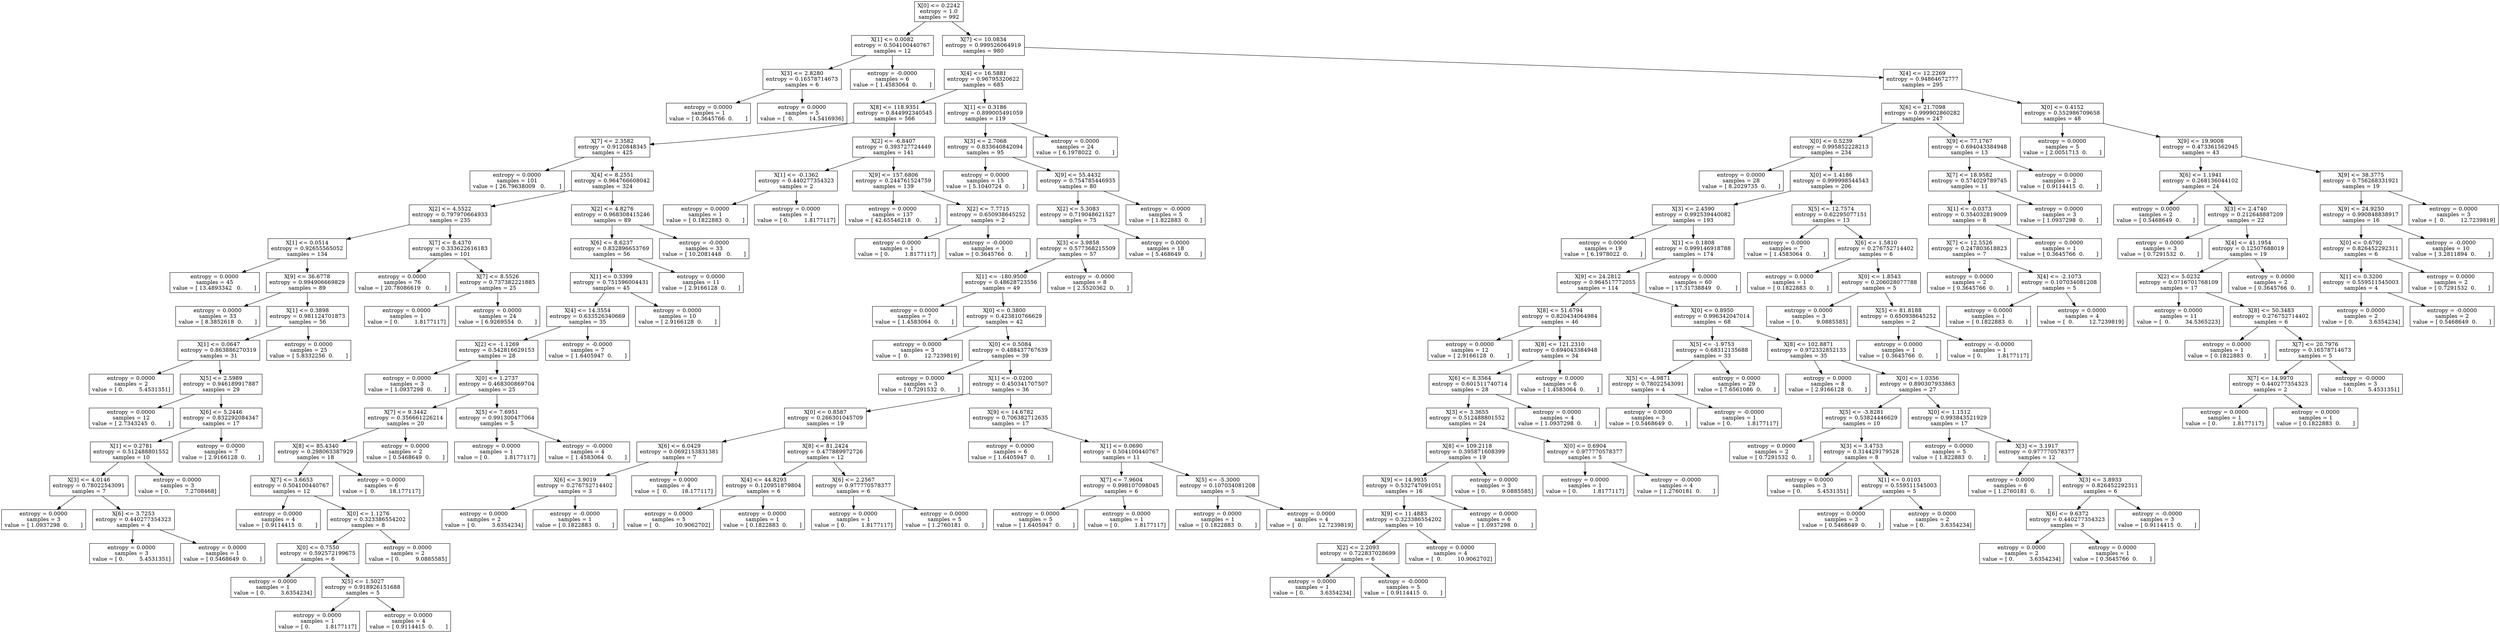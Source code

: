 digraph Tree {
0 [label="X[0] <= 0.2242\nentropy = 1.0\nsamples = 992", shape="box"] ;
1 [label="X[1] <= 0.0082\nentropy = 0.504100440767\nsamples = 12", shape="box"] ;
0 -> 1 ;
2 [label="X[3] <= 2.8280\nentropy = 0.16578714673\nsamples = 6", shape="box"] ;
1 -> 2 ;
3 [label="entropy = 0.0000\nsamples = 1\nvalue = [ 0.3645766  0.       ]", shape="box"] ;
2 -> 3 ;
4 [label="entropy = 0.0000\nsamples = 5\nvalue = [  0.         14.5416936]", shape="box"] ;
2 -> 4 ;
5 [label="entropy = -0.0000\nsamples = 6\nvalue = [ 1.4583064  0.       ]", shape="box"] ;
1 -> 5 ;
6 [label="X[7] <= 10.0834\nentropy = 0.999526064919\nsamples = 980", shape="box"] ;
0 -> 6 ;
7 [label="X[4] <= 16.5881\nentropy = 0.96795320622\nsamples = 685", shape="box"] ;
6 -> 7 ;
8 [label="X[8] <= 118.9351\nentropy = 0.844992340545\nsamples = 566", shape="box"] ;
7 -> 8 ;
9 [label="X[7] <= 2.3582\nentropy = 0.9120848345\nsamples = 425", shape="box"] ;
8 -> 9 ;
10 [label="entropy = 0.0000\nsamples = 101\nvalue = [ 26.79638009   0.        ]", shape="box"] ;
9 -> 10 ;
11 [label="X[4] <= 8.2551\nentropy = 0.964766608042\nsamples = 324", shape="box"] ;
9 -> 11 ;
12 [label="X[2] <= 4.5522\nentropy = 0.797970664933\nsamples = 235", shape="box"] ;
11 -> 12 ;
13 [label="X[1] <= 0.0514\nentropy = 0.92655565052\nsamples = 134", shape="box"] ;
12 -> 13 ;
14 [label="entropy = 0.0000\nsamples = 45\nvalue = [ 13.4893342   0.       ]", shape="box"] ;
13 -> 14 ;
15 [label="X[9] <= 36.6778\nentropy = 0.994906669829\nsamples = 89", shape="box"] ;
13 -> 15 ;
16 [label="entropy = 0.0000\nsamples = 33\nvalue = [ 8.3852618  0.       ]", shape="box"] ;
15 -> 16 ;
17 [label="X[1] <= 0.3898\nentropy = 0.981124701873\nsamples = 56", shape="box"] ;
15 -> 17 ;
18 [label="X[1] <= 0.0647\nentropy = 0.863886270319\nsamples = 31", shape="box"] ;
17 -> 18 ;
19 [label="entropy = 0.0000\nsamples = 2\nvalue = [ 0.         5.4531351]", shape="box"] ;
18 -> 19 ;
20 [label="X[5] <= 2.5989\nentropy = 0.946189917887\nsamples = 29", shape="box"] ;
18 -> 20 ;
21 [label="entropy = 0.0000\nsamples = 12\nvalue = [ 2.7343245  0.       ]", shape="box"] ;
20 -> 21 ;
22 [label="X[6] <= 5.2446\nentropy = 0.832292084347\nsamples = 17", shape="box"] ;
20 -> 22 ;
23 [label="X[1] <= 0.2781\nentropy = 0.512488801552\nsamples = 10", shape="box"] ;
22 -> 23 ;
24 [label="X[3] <= 4.0146\nentropy = 0.78022543091\nsamples = 7", shape="box"] ;
23 -> 24 ;
25 [label="entropy = 0.0000\nsamples = 3\nvalue = [ 1.0937298  0.       ]", shape="box"] ;
24 -> 25 ;
26 [label="X[6] <= 3.7253\nentropy = 0.440277354323\nsamples = 4", shape="box"] ;
24 -> 26 ;
27 [label="entropy = 0.0000\nsamples = 3\nvalue = [ 0.         5.4531351]", shape="box"] ;
26 -> 27 ;
28 [label="entropy = 0.0000\nsamples = 1\nvalue = [ 0.5468649  0.       ]", shape="box"] ;
26 -> 28 ;
29 [label="entropy = 0.0000\nsamples = 3\nvalue = [ 0.         7.2708468]", shape="box"] ;
23 -> 29 ;
30 [label="entropy = 0.0000\nsamples = 7\nvalue = [ 2.9166128  0.       ]", shape="box"] ;
22 -> 30 ;
31 [label="entropy = 0.0000\nsamples = 25\nvalue = [ 5.8332256  0.       ]", shape="box"] ;
17 -> 31 ;
32 [label="X[7] <= 8.4370\nentropy = 0.333622616183\nsamples = 101", shape="box"] ;
12 -> 32 ;
33 [label="entropy = 0.0000\nsamples = 76\nvalue = [ 20.78086619   0.        ]", shape="box"] ;
32 -> 33 ;
34 [label="X[7] <= 8.5526\nentropy = 0.737382221885\nsamples = 25", shape="box"] ;
32 -> 34 ;
35 [label="entropy = 0.0000\nsamples = 1\nvalue = [ 0.         1.8177117]", shape="box"] ;
34 -> 35 ;
36 [label="entropy = 0.0000\nsamples = 24\nvalue = [ 6.9269554  0.       ]", shape="box"] ;
34 -> 36 ;
37 [label="X[2] <= 4.8276\nentropy = 0.968308415246\nsamples = 89", shape="box"] ;
11 -> 37 ;
38 [label="X[6] <= 8.6237\nentropy = 0.832896653769\nsamples = 56", shape="box"] ;
37 -> 38 ;
39 [label="X[1] <= 0.3399\nentropy = 0.751596004431\nsamples = 45", shape="box"] ;
38 -> 39 ;
40 [label="X[4] <= 14.3554\nentropy = 0.633526340669\nsamples = 35", shape="box"] ;
39 -> 40 ;
41 [label="X[2] <= -1.1269\nentropy = 0.542816629153\nsamples = 28", shape="box"] ;
40 -> 41 ;
42 [label="entropy = 0.0000\nsamples = 3\nvalue = [ 1.0937298  0.       ]", shape="box"] ;
41 -> 42 ;
43 [label="X[0] <= 1.2737\nentropy = 0.468300869704\nsamples = 25", shape="box"] ;
41 -> 43 ;
44 [label="X[7] <= 9.3442\nentropy = 0.356661226214\nsamples = 20", shape="box"] ;
43 -> 44 ;
45 [label="X[8] <= 85.4340\nentropy = 0.298063387929\nsamples = 18", shape="box"] ;
44 -> 45 ;
46 [label="X[7] <= 3.6653\nentropy = 0.504100440767\nsamples = 12", shape="box"] ;
45 -> 46 ;
47 [label="entropy = 0.0000\nsamples = 4\nvalue = [ 0.9114415  0.       ]", shape="box"] ;
46 -> 47 ;
48 [label="X[0] <= 1.1276\nentropy = 0.323386554202\nsamples = 8", shape="box"] ;
46 -> 48 ;
49 [label="X[0] <= 0.7550\nentropy = 0.592572199675\nsamples = 6", shape="box"] ;
48 -> 49 ;
50 [label="entropy = 0.0000\nsamples = 1\nvalue = [ 0.         3.6354234]", shape="box"] ;
49 -> 50 ;
51 [label="X[5] <= 1.5027\nentropy = 0.918926151688\nsamples = 5", shape="box"] ;
49 -> 51 ;
52 [label="entropy = 0.0000\nsamples = 1\nvalue = [ 0.         1.8177117]", shape="box"] ;
51 -> 52 ;
53 [label="entropy = 0.0000\nsamples = 4\nvalue = [ 0.9114415  0.       ]", shape="box"] ;
51 -> 53 ;
54 [label="entropy = 0.0000\nsamples = 2\nvalue = [ 0.         9.0885585]", shape="box"] ;
48 -> 54 ;
55 [label="entropy = 0.0000\nsamples = 6\nvalue = [  0.        18.177117]", shape="box"] ;
45 -> 55 ;
56 [label="entropy = 0.0000\nsamples = 2\nvalue = [ 0.5468649  0.       ]", shape="box"] ;
44 -> 56 ;
57 [label="X[5] <= 7.6951\nentropy = 0.991300477064\nsamples = 5", shape="box"] ;
43 -> 57 ;
58 [label="entropy = 0.0000\nsamples = 1\nvalue = [ 0.         1.8177117]", shape="box"] ;
57 -> 58 ;
59 [label="entropy = -0.0000\nsamples = 4\nvalue = [ 1.4583064  0.       ]", shape="box"] ;
57 -> 59 ;
60 [label="entropy = -0.0000\nsamples = 7\nvalue = [ 1.6405947  0.       ]", shape="box"] ;
40 -> 60 ;
61 [label="entropy = 0.0000\nsamples = 10\nvalue = [ 2.9166128  0.       ]", shape="box"] ;
39 -> 61 ;
62 [label="entropy = 0.0000\nsamples = 11\nvalue = [ 2.9166128  0.       ]", shape="box"] ;
38 -> 62 ;
63 [label="entropy = -0.0000\nsamples = 33\nvalue = [ 10.2081448   0.       ]", shape="box"] ;
37 -> 63 ;
64 [label="X[2] <= -6.8407\nentropy = 0.393727724449\nsamples = 141", shape="box"] ;
8 -> 64 ;
65 [label="X[1] <= -0.1362\nentropy = 0.440277354323\nsamples = 2", shape="box"] ;
64 -> 65 ;
66 [label="entropy = 0.0000\nsamples = 1\nvalue = [ 0.1822883  0.       ]", shape="box"] ;
65 -> 66 ;
67 [label="entropy = 0.0000\nsamples = 1\nvalue = [ 0.         1.8177117]", shape="box"] ;
65 -> 67 ;
68 [label="X[9] <= 157.6806\nentropy = 0.244761524759\nsamples = 139", shape="box"] ;
64 -> 68 ;
69 [label="entropy = 0.0000\nsamples = 137\nvalue = [ 42.65546218   0.        ]", shape="box"] ;
68 -> 69 ;
70 [label="X[2] <= 7.7715\nentropy = 0.650938645252\nsamples = 2", shape="box"] ;
68 -> 70 ;
71 [label="entropy = 0.0000\nsamples = 1\nvalue = [ 0.         1.8177117]", shape="box"] ;
70 -> 71 ;
72 [label="entropy = -0.0000\nsamples = 1\nvalue = [ 0.3645766  0.       ]", shape="box"] ;
70 -> 72 ;
73 [label="X[1] <= 0.3186\nentropy = 0.899005491059\nsamples = 119", shape="box"] ;
7 -> 73 ;
74 [label="X[3] <= 2.7068\nentropy = 0.833640842094\nsamples = 95", shape="box"] ;
73 -> 74 ;
75 [label="entropy = 0.0000\nsamples = 15\nvalue = [ 5.1040724  0.       ]", shape="box"] ;
74 -> 75 ;
76 [label="X[9] <= 55.4432\nentropy = 0.754785446935\nsamples = 80", shape="box"] ;
74 -> 76 ;
77 [label="X[2] <= 5.3083\nentropy = 0.719048621527\nsamples = 75", shape="box"] ;
76 -> 77 ;
78 [label="X[3] <= 3.9858\nentropy = 0.577368215509\nsamples = 57", shape="box"] ;
77 -> 78 ;
79 [label="X[1] <= -180.9500\nentropy = 0.48628723556\nsamples = 49", shape="box"] ;
78 -> 79 ;
80 [label="entropy = 0.0000\nsamples = 7\nvalue = [ 1.4583064  0.       ]", shape="box"] ;
79 -> 80 ;
81 [label="X[0] <= 0.3800\nentropy = 0.423810766629\nsamples = 42", shape="box"] ;
79 -> 81 ;
82 [label="entropy = 0.0000\nsamples = 3\nvalue = [  0.         12.7239819]", shape="box"] ;
81 -> 82 ;
83 [label="X[0] <= 0.5084\nentropy = 0.488437767639\nsamples = 39", shape="box"] ;
81 -> 83 ;
84 [label="entropy = 0.0000\nsamples = 3\nvalue = [ 0.7291532  0.       ]", shape="box"] ;
83 -> 84 ;
85 [label="X[1] <= -0.0200\nentropy = 0.450341707507\nsamples = 36", shape="box"] ;
83 -> 85 ;
86 [label="X[0] <= 0.8587\nentropy = 0.266301045709\nsamples = 19", shape="box"] ;
85 -> 86 ;
87 [label="X[6] <= 6.0429\nentropy = 0.0692153831381\nsamples = 7", shape="box"] ;
86 -> 87 ;
88 [label="X[6] <= 3.9019\nentropy = 0.276752714402\nsamples = 3", shape="box"] ;
87 -> 88 ;
89 [label="entropy = 0.0000\nsamples = 2\nvalue = [ 0.         3.6354234]", shape="box"] ;
88 -> 89 ;
90 [label="entropy = -0.0000\nsamples = 1\nvalue = [ 0.1822883  0.       ]", shape="box"] ;
88 -> 90 ;
91 [label="entropy = 0.0000\nsamples = 4\nvalue = [  0.        18.177117]", shape="box"] ;
87 -> 91 ;
92 [label="X[8] <= 81.2424\nentropy = 0.477889972726\nsamples = 12", shape="box"] ;
86 -> 92 ;
93 [label="X[4] <= 44.8293\nentropy = 0.120951879804\nsamples = 6", shape="box"] ;
92 -> 93 ;
94 [label="entropy = 0.0000\nsamples = 5\nvalue = [  0.         10.9062702]", shape="box"] ;
93 -> 94 ;
95 [label="entropy = 0.0000\nsamples = 1\nvalue = [ 0.1822883  0.       ]", shape="box"] ;
93 -> 95 ;
96 [label="X[6] <= 2.2567\nentropy = 0.977770578377\nsamples = 6", shape="box"] ;
92 -> 96 ;
97 [label="entropy = 0.0000\nsamples = 1\nvalue = [ 0.         1.8177117]", shape="box"] ;
96 -> 97 ;
98 [label="entropy = 0.0000\nsamples = 5\nvalue = [ 1.2760181  0.       ]", shape="box"] ;
96 -> 98 ;
99 [label="X[9] <= 14.6782\nentropy = 0.706382712635\nsamples = 17", shape="box"] ;
85 -> 99 ;
100 [label="entropy = 0.0000\nsamples = 6\nvalue = [ 1.6405947  0.       ]", shape="box"] ;
99 -> 100 ;
101 [label="X[1] <= 0.0690\nentropy = 0.504100440767\nsamples = 11", shape="box"] ;
99 -> 101 ;
102 [label="X[7] <= 7.9604\nentropy = 0.998107098045\nsamples = 6", shape="box"] ;
101 -> 102 ;
103 [label="entropy = 0.0000\nsamples = 5\nvalue = [ 1.6405947  0.       ]", shape="box"] ;
102 -> 103 ;
104 [label="entropy = 0.0000\nsamples = 1\nvalue = [ 0.         1.8177117]", shape="box"] ;
102 -> 104 ;
105 [label="X[5] <= -5.3000\nentropy = 0.107034081208\nsamples = 5", shape="box"] ;
101 -> 105 ;
106 [label="entropy = 0.0000\nsamples = 1\nvalue = [ 0.1822883  0.       ]", shape="box"] ;
105 -> 106 ;
107 [label="entropy = 0.0000\nsamples = 4\nvalue = [  0.         12.7239819]", shape="box"] ;
105 -> 107 ;
108 [label="entropy = -0.0000\nsamples = 8\nvalue = [ 2.5520362  0.       ]", shape="box"] ;
78 -> 108 ;
109 [label="entropy = 0.0000\nsamples = 18\nvalue = [ 5.468649  0.      ]", shape="box"] ;
77 -> 109 ;
110 [label="entropy = -0.0000\nsamples = 5\nvalue = [ 1.822883  0.      ]", shape="box"] ;
76 -> 110 ;
111 [label="entropy = 0.0000\nsamples = 24\nvalue = [ 6.1978022  0.       ]", shape="box"] ;
73 -> 111 ;
112 [label="X[4] <= 12.2269\nentropy = 0.94864672777\nsamples = 295", shape="box"] ;
6 -> 112 ;
113 [label="X[6] <= 21.7098\nentropy = 0.999902860282\nsamples = 247", shape="box"] ;
112 -> 113 ;
114 [label="X[0] <= 0.5239\nentropy = 0.995852228213\nsamples = 234", shape="box"] ;
113 -> 114 ;
115 [label="entropy = 0.0000\nsamples = 28\nvalue = [ 8.2029735  0.       ]", shape="box"] ;
114 -> 115 ;
116 [label="X[0] <= 1.4186\nentropy = 0.999998544543\nsamples = 206", shape="box"] ;
114 -> 116 ;
117 [label="X[3] <= 2.4590\nentropy = 0.992539440082\nsamples = 193", shape="box"] ;
116 -> 117 ;
118 [label="entropy = 0.0000\nsamples = 19\nvalue = [ 6.1978022  0.       ]", shape="box"] ;
117 -> 118 ;
119 [label="X[1] <= 0.1808\nentropy = 0.999146918788\nsamples = 174", shape="box"] ;
117 -> 119 ;
120 [label="X[9] <= 24.2812\nentropy = 0.964517772055\nsamples = 114", shape="box"] ;
119 -> 120 ;
121 [label="X[8] <= 51.6794\nentropy = 0.820434064984\nsamples = 46", shape="box"] ;
120 -> 121 ;
122 [label="entropy = 0.0000\nsamples = 12\nvalue = [ 2.9166128  0.       ]", shape="box"] ;
121 -> 122 ;
123 [label="X[8] <= 121.2310\nentropy = 0.694043384948\nsamples = 34", shape="box"] ;
121 -> 123 ;
124 [label="X[6] <= 8.3564\nentropy = 0.601511740714\nsamples = 28", shape="box"] ;
123 -> 124 ;
125 [label="X[3] <= 3.3655\nentropy = 0.512488801552\nsamples = 24", shape="box"] ;
124 -> 125 ;
126 [label="X[8] <= 109.2118\nentropy = 0.395871608399\nsamples = 19", shape="box"] ;
125 -> 126 ;
127 [label="X[9] <= 14.9935\nentropy = 0.532747091051\nsamples = 16", shape="box"] ;
126 -> 127 ;
128 [label="X[9] <= 11.4883\nentropy = 0.323386554202\nsamples = 10", shape="box"] ;
127 -> 128 ;
129 [label="X[2] <= 2.2093\nentropy = 0.722837028699\nsamples = 6", shape="box"] ;
128 -> 129 ;
130 [label="entropy = 0.0000\nsamples = 1\nvalue = [ 0.         3.6354234]", shape="box"] ;
129 -> 130 ;
131 [label="entropy = -0.0000\nsamples = 5\nvalue = [ 0.9114415  0.       ]", shape="box"] ;
129 -> 131 ;
132 [label="entropy = 0.0000\nsamples = 4\nvalue = [  0.         10.9062702]", shape="box"] ;
128 -> 132 ;
133 [label="entropy = 0.0000\nsamples = 6\nvalue = [ 1.0937298  0.       ]", shape="box"] ;
127 -> 133 ;
134 [label="entropy = 0.0000\nsamples = 3\nvalue = [ 0.         9.0885585]", shape="box"] ;
126 -> 134 ;
135 [label="X[0] <= 0.6904\nentropy = 0.977770578377\nsamples = 5", shape="box"] ;
125 -> 135 ;
136 [label="entropy = 0.0000\nsamples = 1\nvalue = [ 0.         1.8177117]", shape="box"] ;
135 -> 136 ;
137 [label="entropy = -0.0000\nsamples = 4\nvalue = [ 1.2760181  0.       ]", shape="box"] ;
135 -> 137 ;
138 [label="entropy = 0.0000\nsamples = 4\nvalue = [ 1.0937298  0.       ]", shape="box"] ;
124 -> 138 ;
139 [label="entropy = 0.0000\nsamples = 6\nvalue = [ 1.4583064  0.       ]", shape="box"] ;
123 -> 139 ;
140 [label="X[0] <= 0.8950\nentropy = 0.996342047014\nsamples = 68", shape="box"] ;
120 -> 140 ;
141 [label="X[5] <= -1.9753\nentropy = 0.68312135688\nsamples = 33", shape="box"] ;
140 -> 141 ;
142 [label="X[5] <= -4.9871\nentropy = 0.78022543091\nsamples = 4", shape="box"] ;
141 -> 142 ;
143 [label="entropy = 0.0000\nsamples = 3\nvalue = [ 0.5468649  0.       ]", shape="box"] ;
142 -> 143 ;
144 [label="entropy = -0.0000\nsamples = 1\nvalue = [ 0.         1.8177117]", shape="box"] ;
142 -> 144 ;
145 [label="entropy = 0.0000\nsamples = 29\nvalue = [ 7.6561086  0.       ]", shape="box"] ;
141 -> 145 ;
146 [label="X[8] <= 102.8871\nentropy = 0.972332852133\nsamples = 35", shape="box"] ;
140 -> 146 ;
147 [label="entropy = 0.0000\nsamples = 8\nvalue = [ 2.9166128  0.       ]", shape="box"] ;
146 -> 147 ;
148 [label="X[0] <= 1.0356\nentropy = 0.890307933863\nsamples = 27", shape="box"] ;
146 -> 148 ;
149 [label="X[5] <= -3.8281\nentropy = 0.53824446629\nsamples = 10", shape="box"] ;
148 -> 149 ;
150 [label="entropy = 0.0000\nsamples = 2\nvalue = [ 0.7291532  0.       ]", shape="box"] ;
149 -> 150 ;
151 [label="X[3] <= 3.4753\nentropy = 0.314429179528\nsamples = 8", shape="box"] ;
149 -> 151 ;
152 [label="entropy = 0.0000\nsamples = 3\nvalue = [ 0.         5.4531351]", shape="box"] ;
151 -> 152 ;
153 [label="X[1] <= 0.0103\nentropy = 0.559511545003\nsamples = 5", shape="box"] ;
151 -> 153 ;
154 [label="entropy = 0.0000\nsamples = 3\nvalue = [ 0.5468649  0.       ]", shape="box"] ;
153 -> 154 ;
155 [label="entropy = 0.0000\nsamples = 2\nvalue = [ 0.         3.6354234]", shape="box"] ;
153 -> 155 ;
156 [label="X[0] <= 1.1512\nentropy = 0.993843521929\nsamples = 17", shape="box"] ;
148 -> 156 ;
157 [label="entropy = 0.0000\nsamples = 5\nvalue = [ 1.822883  0.      ]", shape="box"] ;
156 -> 157 ;
158 [label="X[3] <= 3.1917\nentropy = 0.977770578377\nsamples = 12", shape="box"] ;
156 -> 158 ;
159 [label="entropy = 0.0000\nsamples = 6\nvalue = [ 1.2760181  0.       ]", shape="box"] ;
158 -> 159 ;
160 [label="X[3] <= 3.8933\nentropy = 0.826452292311\nsamples = 6", shape="box"] ;
158 -> 160 ;
161 [label="X[6] <= 9.6372\nentropy = 0.440277354323\nsamples = 3", shape="box"] ;
160 -> 161 ;
162 [label="entropy = 0.0000\nsamples = 2\nvalue = [ 0.         3.6354234]", shape="box"] ;
161 -> 162 ;
163 [label="entropy = 0.0000\nsamples = 1\nvalue = [ 0.3645766  0.       ]", shape="box"] ;
161 -> 163 ;
164 [label="entropy = -0.0000\nsamples = 3\nvalue = [ 0.9114415  0.       ]", shape="box"] ;
160 -> 164 ;
165 [label="entropy = 0.0000\nsamples = 60\nvalue = [ 17.31738849   0.        ]", shape="box"] ;
119 -> 165 ;
166 [label="X[5] <= 12.7574\nentropy = 0.62295077151\nsamples = 13", shape="box"] ;
116 -> 166 ;
167 [label="entropy = 0.0000\nsamples = 7\nvalue = [ 1.4583064  0.       ]", shape="box"] ;
166 -> 167 ;
168 [label="X[6] <= 1.5810\nentropy = 0.276752714402\nsamples = 6", shape="box"] ;
166 -> 168 ;
169 [label="entropy = 0.0000\nsamples = 1\nvalue = [ 0.1822883  0.       ]", shape="box"] ;
168 -> 169 ;
170 [label="X[0] <= 1.8543\nentropy = 0.206028077788\nsamples = 5", shape="box"] ;
168 -> 170 ;
171 [label="entropy = 0.0000\nsamples = 3\nvalue = [ 0.         9.0885585]", shape="box"] ;
170 -> 171 ;
172 [label="X[5] <= 81.8188\nentropy = 0.650938645252\nsamples = 2", shape="box"] ;
170 -> 172 ;
173 [label="entropy = 0.0000\nsamples = 1\nvalue = [ 0.3645766  0.       ]", shape="box"] ;
172 -> 173 ;
174 [label="entropy = -0.0000\nsamples = 1\nvalue = [ 0.         1.8177117]", shape="box"] ;
172 -> 174 ;
175 [label="X[9] <= 77.1767\nentropy = 0.694043384948\nsamples = 13", shape="box"] ;
113 -> 175 ;
176 [label="X[7] <= 18.9582\nentropy = 0.574029789745\nsamples = 11", shape="box"] ;
175 -> 176 ;
177 [label="X[1] <= -0.0373\nentropy = 0.354032819009\nsamples = 8", shape="box"] ;
176 -> 177 ;
178 [label="X[7] <= 12.5526\nentropy = 0.247803618823\nsamples = 7", shape="box"] ;
177 -> 178 ;
179 [label="entropy = 0.0000\nsamples = 2\nvalue = [ 0.3645766  0.       ]", shape="box"] ;
178 -> 179 ;
180 [label="X[4] <= -2.1073\nentropy = 0.107034081208\nsamples = 5", shape="box"] ;
178 -> 180 ;
181 [label="entropy = 0.0000\nsamples = 1\nvalue = [ 0.1822883  0.       ]", shape="box"] ;
180 -> 181 ;
182 [label="entropy = 0.0000\nsamples = 4\nvalue = [  0.         12.7239819]", shape="box"] ;
180 -> 182 ;
183 [label="entropy = 0.0000\nsamples = 1\nvalue = [ 0.3645766  0.       ]", shape="box"] ;
177 -> 183 ;
184 [label="entropy = 0.0000\nsamples = 3\nvalue = [ 1.0937298  0.       ]", shape="box"] ;
176 -> 184 ;
185 [label="entropy = 0.0000\nsamples = 2\nvalue = [ 0.9114415  0.       ]", shape="box"] ;
175 -> 185 ;
186 [label="X[0] <= 0.4152\nentropy = 0.552986709658\nsamples = 48", shape="box"] ;
112 -> 186 ;
187 [label="entropy = 0.0000\nsamples = 5\nvalue = [ 2.0051713  0.       ]", shape="box"] ;
186 -> 187 ;
188 [label="X[9] <= 19.9008\nentropy = 0.473361562945\nsamples = 43", shape="box"] ;
186 -> 188 ;
189 [label="X[6] <= 1.1941\nentropy = 0.268136044102\nsamples = 24", shape="box"] ;
188 -> 189 ;
190 [label="entropy = 0.0000\nsamples = 2\nvalue = [ 0.5468649  0.       ]", shape="box"] ;
189 -> 190 ;
191 [label="X[3] <= 2.4740\nentropy = 0.212648887209\nsamples = 22", shape="box"] ;
189 -> 191 ;
192 [label="entropy = 0.0000\nsamples = 3\nvalue = [ 0.7291532  0.       ]", shape="box"] ;
191 -> 192 ;
193 [label="X[4] <= 41.1954\nentropy = 0.12507688019\nsamples = 19", shape="box"] ;
191 -> 193 ;
194 [label="X[2] <= 5.0232\nentropy = 0.0716701768109\nsamples = 17", shape="box"] ;
193 -> 194 ;
195 [label="entropy = 0.0000\nsamples = 11\nvalue = [  0.         34.5365223]", shape="box"] ;
194 -> 195 ;
196 [label="X[8] <= 50.3483\nentropy = 0.276752714402\nsamples = 6", shape="box"] ;
194 -> 196 ;
197 [label="entropy = 0.0000\nsamples = 1\nvalue = [ 0.1822883  0.       ]", shape="box"] ;
196 -> 197 ;
198 [label="X[7] <= 20.7976\nentropy = 0.16578714673\nsamples = 5", shape="box"] ;
196 -> 198 ;
199 [label="X[7] <= 14.9970\nentropy = 0.440277354323\nsamples = 2", shape="box"] ;
198 -> 199 ;
200 [label="entropy = 0.0000\nsamples = 1\nvalue = [ 0.         1.8177117]", shape="box"] ;
199 -> 200 ;
201 [label="entropy = 0.0000\nsamples = 1\nvalue = [ 0.1822883  0.       ]", shape="box"] ;
199 -> 201 ;
202 [label="entropy = -0.0000\nsamples = 3\nvalue = [ 0.         5.4531351]", shape="box"] ;
198 -> 202 ;
203 [label="entropy = 0.0000\nsamples = 2\nvalue = [ 0.3645766  0.       ]", shape="box"] ;
193 -> 203 ;
204 [label="X[9] <= 38.3775\nentropy = 0.756268331921\nsamples = 19", shape="box"] ;
188 -> 204 ;
205 [label="X[9] <= 24.9250\nentropy = 0.990848838917\nsamples = 16", shape="box"] ;
204 -> 205 ;
206 [label="X[0] <= 0.6792\nentropy = 0.826452292311\nsamples = 6", shape="box"] ;
205 -> 206 ;
207 [label="X[1] <= 0.3200\nentropy = 0.559511545003\nsamples = 4", shape="box"] ;
206 -> 207 ;
208 [label="entropy = 0.0000\nsamples = 2\nvalue = [ 0.         3.6354234]", shape="box"] ;
207 -> 208 ;
209 [label="entropy = -0.0000\nsamples = 2\nvalue = [ 0.5468649  0.       ]", shape="box"] ;
207 -> 209 ;
210 [label="entropy = 0.0000\nsamples = 2\nvalue = [ 0.7291532  0.       ]", shape="box"] ;
206 -> 210 ;
211 [label="entropy = -0.0000\nsamples = 10\nvalue = [ 3.2811894  0.       ]", shape="box"] ;
205 -> 211 ;
212 [label="entropy = 0.0000\nsamples = 3\nvalue = [  0.         12.7239819]", shape="box"] ;
204 -> 212 ;
}